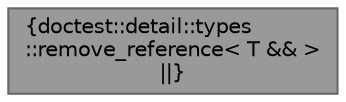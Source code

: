 digraph "doctest::detail::types::remove_reference&lt; T &amp;&amp; &gt;"
{
 // LATEX_PDF_SIZE
  bgcolor="transparent";
  edge [fontname=Helvetica,fontsize=10,labelfontname=Helvetica,labelfontsize=10];
  node [fontname=Helvetica,fontsize=10,shape=box,height=0.2,width=0.4];
  Node1 [label="{doctest::detail::types\l::remove_reference\< T && \>\n||}",height=0.2,width=0.4,color="gray40", fillcolor="grey60", style="filled", fontcolor="black",tooltip=" "];
}
